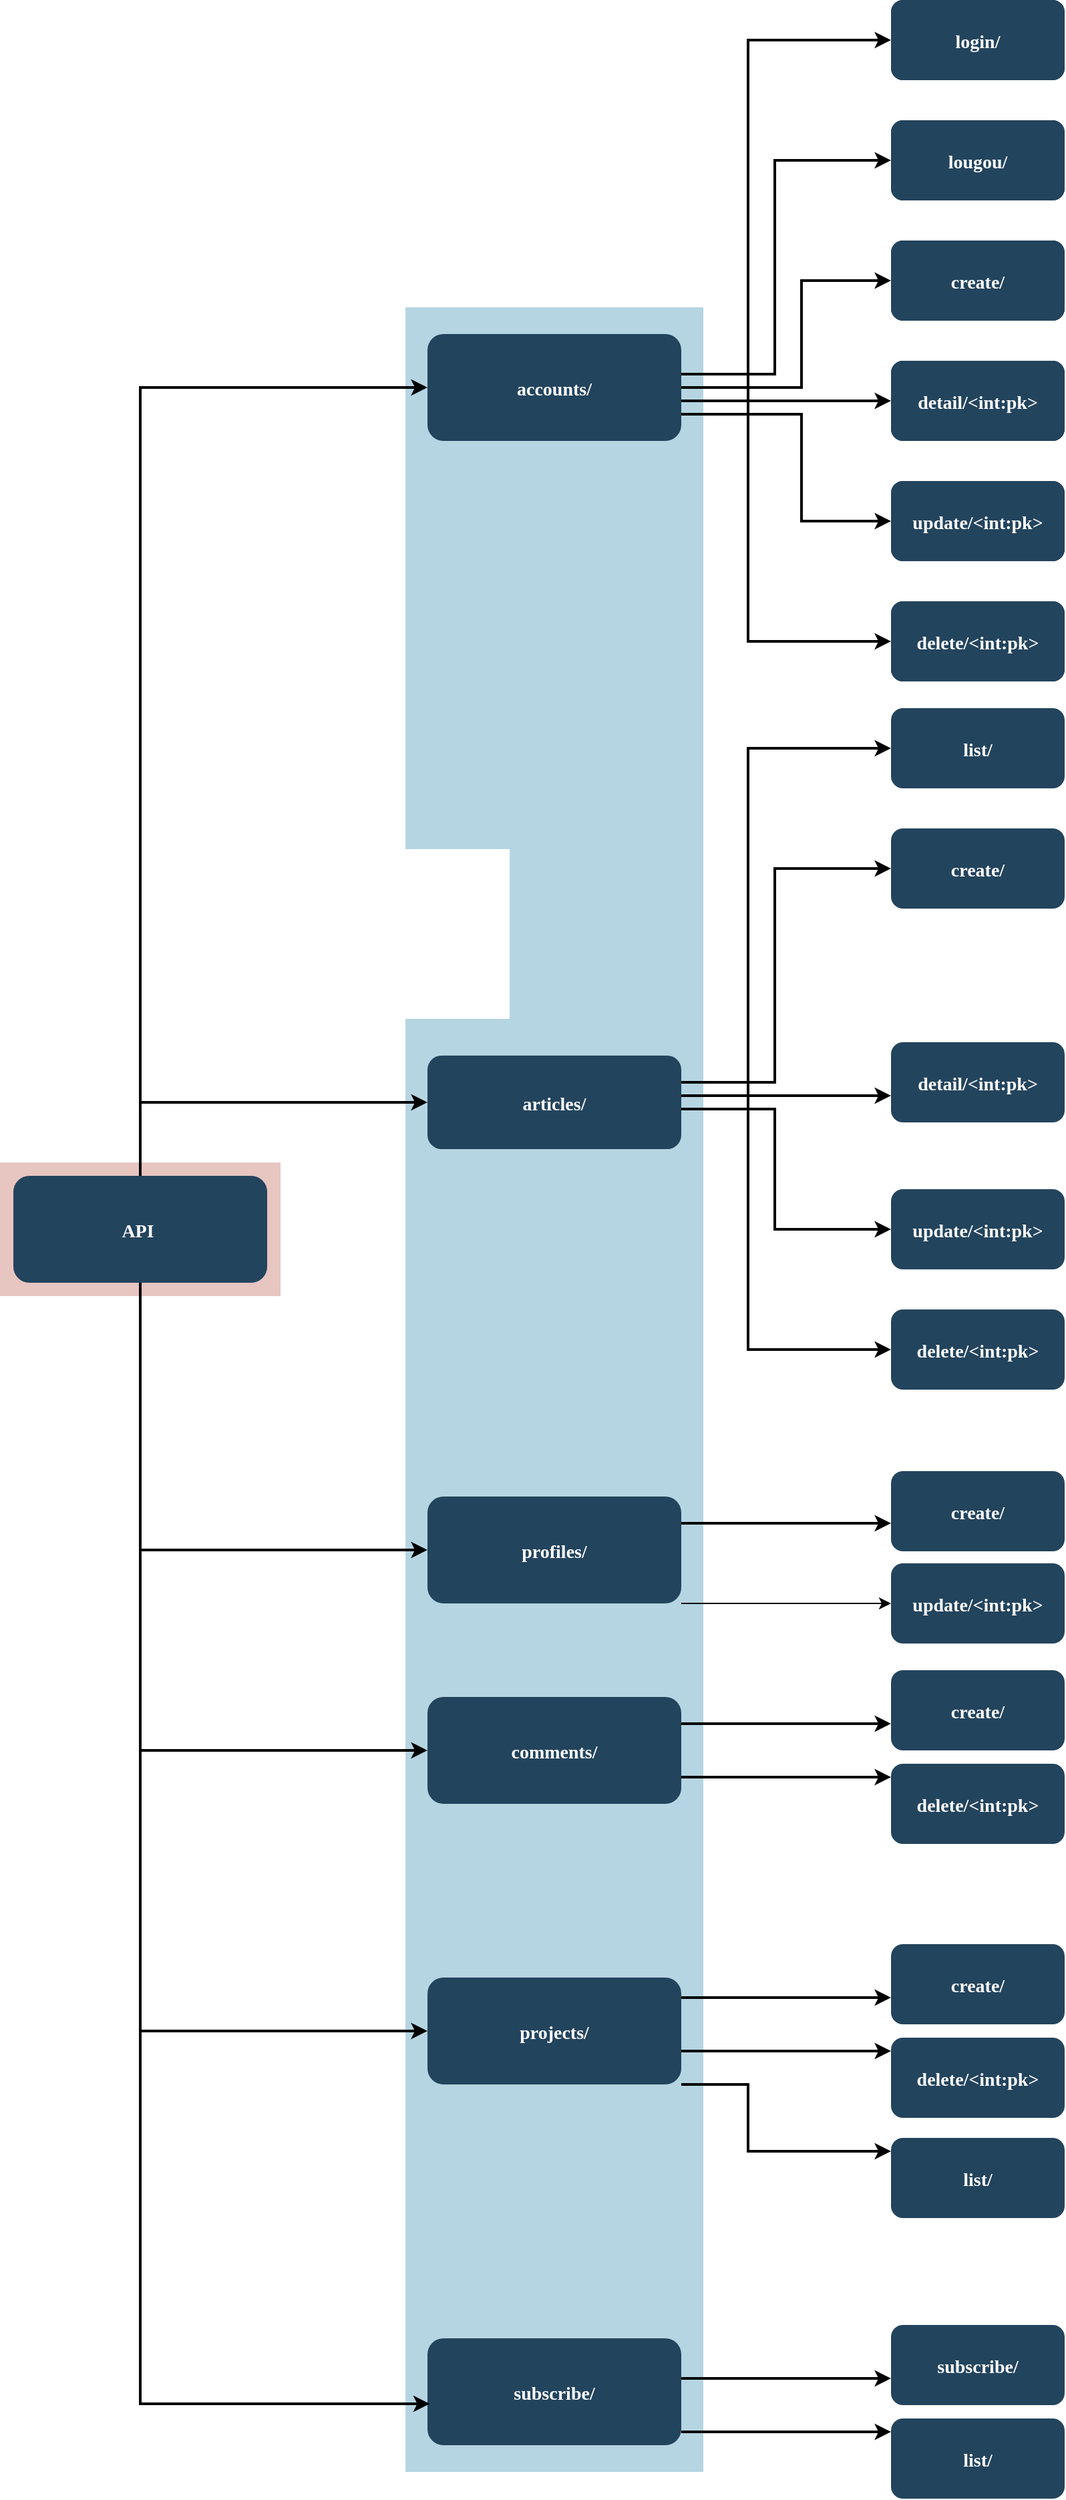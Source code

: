 <mxfile version="14.9.5" type="github">
  <diagram name="Page-1" id="2c0d36ab-eaac-3732-788b-9136903baeff">
    <mxGraphModel dx="1376" dy="896" grid="1" gridSize="10" guides="1" tooltips="1" connect="1" arrows="1" fold="1" page="1" pageScale="1.5" pageWidth="1169" pageHeight="827" background="none" math="0" shadow="0">
      <root>
        <mxCell id="0" />
        <mxCell id="1" parent="0" />
        <mxCell id="123" value="" style="fillColor=#AE4132;strokeColor=none;opacity=30;" parent="1" vertex="1">
          <mxGeometry x="80" y="950" width="210" height="100.0" as="geometry" />
        </mxCell>
        <mxCell id="122" value="" style="fillColor=#10739E;strokeColor=none;opacity=30;" parent="1" vertex="1">
          <mxGeometry x="383.5" y="310" width="223" height="1620" as="geometry" />
        </mxCell>
        <mxCell id="2" value="API " style="rounded=1;fillColor=#23445D;gradientColor=none;strokeColor=none;fontColor=#FFFFFF;fontStyle=1;fontFamily=Tahoma;fontSize=14" parent="1" vertex="1">
          <mxGeometry x="90" y="960" width="190" height="80" as="geometry" />
        </mxCell>
        <mxCell id="4" value="comments/" style="rounded=1;fillColor=#23445D;gradientColor=none;strokeColor=none;fontColor=#FFFFFF;fontStyle=1;fontFamily=Tahoma;fontSize=14" parent="1" vertex="1">
          <mxGeometry x="400" y="1350" width="190" height="80" as="geometry" />
        </mxCell>
        <mxCell id="9" value="" style="edgeStyle=elbowEdgeStyle;elbow=vertical;strokeWidth=2;rounded=0;entryX=0;entryY=0.5;entryDx=0;entryDy=0;" parent="1" source="2" target="4" edge="1">
          <mxGeometry x="630" y="210" width="100" height="100" as="geometry">
            <mxPoint x="630" y="310" as="sourcePoint" />
            <mxPoint x="730" y="210" as="targetPoint" />
            <Array as="points">
              <mxPoint x="300" y="1390" />
              <mxPoint x="340" y="1450" />
              <mxPoint x="185" y="1281" />
              <mxPoint x="1420" y="210" />
              <mxPoint x="920" y="210" />
            </Array>
          </mxGeometry>
        </mxCell>
        <mxCell id="Rwygspdtjg8wQTCgL86O-278" style="edgeStyle=orthogonalEdgeStyle;rounded=0;orthogonalLoop=1;jettySize=auto;html=1;fontStyle=1;shadow=0;" edge="1" parent="1" source="10" target="Rwygspdtjg8wQTCgL86O-261">
          <mxGeometry relative="1" as="geometry">
            <Array as="points">
              <mxPoint x="630" y="1280" />
              <mxPoint x="630" y="1280" />
            </Array>
          </mxGeometry>
        </mxCell>
        <mxCell id="10" value="profiles/" style="rounded=1;fillColor=#23445D;gradientColor=none;strokeColor=none;fontColor=#FFFFFF;fontStyle=1;fontFamily=Tahoma;fontSize=14" parent="1" vertex="1">
          <mxGeometry x="400" y="1200" width="190" height="80" as="geometry" />
        </mxCell>
        <mxCell id="12" value="articles/" style="rounded=1;fillColor=#23445D;gradientColor=none;strokeColor=none;fontColor=#FFFFFF;fontStyle=1;fontFamily=Tahoma;fontSize=14" parent="1" vertex="1">
          <mxGeometry x="400" y="870" width="190" height="70" as="geometry" />
        </mxCell>
        <mxCell id="13" value="accounts/" style="rounded=1;fillColor=#23445D;gradientColor=none;strokeColor=none;fontColor=#FFFFFF;fontStyle=1;fontFamily=Tahoma;fontSize=14" parent="1" vertex="1">
          <mxGeometry x="400" y="330" width="190" height="80" as="geometry" />
        </mxCell>
        <mxCell id="16" value="login/" style="rounded=1;fillColor=#23445D;gradientColor=none;strokeColor=none;fontColor=#FFFFFF;fontStyle=1;fontFamily=Tahoma;fontSize=14" parent="1" vertex="1">
          <mxGeometry x="747" y="80" width="130" height="60" as="geometry" />
        </mxCell>
        <mxCell id="17" value="lougou/" style="rounded=1;fillColor=#23445D;gradientColor=none;strokeColor=none;fontColor=#FFFFFF;fontStyle=1;fontFamily=Tahoma;fontSize=14" parent="1" vertex="1">
          <mxGeometry x="747" y="170" width="130" height="60" as="geometry" />
        </mxCell>
        <mxCell id="18" value="create/" style="rounded=1;fillColor=#23445D;gradientColor=none;strokeColor=none;fontColor=#FFFFFF;fontStyle=1;fontFamily=Tahoma;fontSize=14" parent="1" vertex="1">
          <mxGeometry x="747" y="260" width="130" height="60" as="geometry" />
        </mxCell>
        <mxCell id="19" value="    detail/&lt;int:pk&gt;    " style="rounded=1;fillColor=#23445D;gradientColor=none;strokeColor=none;fontColor=#FFFFFF;fontStyle=1;fontFamily=Tahoma;fontSize=14" parent="1" vertex="1">
          <mxGeometry x="747" y="350" width="130" height="60" as="geometry" />
        </mxCell>
        <mxCell id="20" value="update/&lt;int:pk&gt;" style="rounded=1;fillColor=#23445D;gradientColor=none;strokeColor=none;fontColor=#FFFFFF;fontStyle=1;fontFamily=Tahoma;fontSize=14" parent="1" vertex="1">
          <mxGeometry x="747" y="440" width="130" height="60" as="geometry" />
        </mxCell>
        <mxCell id="23" value="delete/&lt;int:pk&gt;" style="rounded=1;fillColor=#23445D;gradientColor=none;strokeColor=none;fontColor=#FFFFFF;fontStyle=1;fontFamily=Tahoma;fontSize=14" parent="1" vertex="1">
          <mxGeometry x="747" y="530.0" width="130" height="60" as="geometry" />
        </mxCell>
        <mxCell id="59" value="" style="edgeStyle=elbowEdgeStyle;elbow=vertical;strokeWidth=2;rounded=0;entryX=0;entryY=0.5;entryDx=0;entryDy=0;" parent="1" source="2" target="12" edge="1">
          <mxGeometry x="640" y="220" width="100" height="100" as="geometry">
            <mxPoint x="1155" y="270" as="sourcePoint" />
            <mxPoint x="390" y="905" as="targetPoint" />
            <Array as="points">
              <mxPoint x="290" y="905" />
              <mxPoint x="350" y="1080" />
              <mxPoint x="830" y="210" />
            </Array>
          </mxGeometry>
        </mxCell>
        <mxCell id="61" value="" style="edgeStyle=elbowEdgeStyle;elbow=vertical;strokeWidth=2;rounded=0" parent="1" source="2" target="13" edge="1">
          <mxGeometry x="270" y="130" width="100" height="100" as="geometry">
            <mxPoint x="270" y="230" as="sourcePoint" />
            <mxPoint x="370" y="130" as="targetPoint" />
            <Array as="points">
              <mxPoint x="330" y="370" />
            </Array>
          </mxGeometry>
        </mxCell>
        <mxCell id="64" value="" style="edgeStyle=elbowEdgeStyle;elbow=horizontal;strokeWidth=2;rounded=0" parent="1" source="13" target="16" edge="1">
          <mxGeometry x="270" y="130" width="100" height="100" as="geometry">
            <mxPoint x="270" y="230" as="sourcePoint" />
            <mxPoint x="370" y="130" as="targetPoint" />
            <Array as="points">
              <mxPoint x="640" y="290" />
              <mxPoint x="630" y="350" />
              <mxPoint x="640" y="110" />
            </Array>
          </mxGeometry>
        </mxCell>
        <mxCell id="65" value="" style="edgeStyle=elbowEdgeStyle;elbow=horizontal;strokeWidth=2;rounded=0" parent="1" source="13" target="17" edge="1">
          <mxGeometry x="270" y="130" width="100" height="100" as="geometry">
            <mxPoint x="270" y="230" as="sourcePoint" />
            <mxPoint x="370" y="130" as="targetPoint" />
            <Array as="points">
              <mxPoint x="660" y="360" />
              <mxPoint x="690" y="200" />
            </Array>
          </mxGeometry>
        </mxCell>
        <mxCell id="66" value="" style="edgeStyle=elbowEdgeStyle;elbow=horizontal;strokeWidth=2;rounded=0" parent="1" source="13" target="18" edge="1">
          <mxGeometry x="270" y="130" width="100" height="100" as="geometry">
            <mxPoint x="270" y="230" as="sourcePoint" />
            <mxPoint x="370" y="130" as="targetPoint" />
            <Array as="points">
              <mxPoint x="680" y="370" />
              <mxPoint x="680" y="360" />
              <mxPoint x="680" y="380" />
              <mxPoint x="680" y="360" />
            </Array>
          </mxGeometry>
        </mxCell>
        <mxCell id="67" value="" style="edgeStyle=elbowEdgeStyle;elbow=horizontal;strokeWidth=2;rounded=0" parent="1" source="13" target="19" edge="1">
          <mxGeometry x="270" y="130" width="100" height="100" as="geometry">
            <mxPoint x="270" y="230" as="sourcePoint" />
            <mxPoint x="370" y="130" as="targetPoint" />
            <Array as="points">
              <mxPoint x="680" y="380" />
              <mxPoint x="495" y="570" />
            </Array>
          </mxGeometry>
        </mxCell>
        <mxCell id="68" value="" style="edgeStyle=elbowEdgeStyle;elbow=horizontal;strokeWidth=2;rounded=0" parent="1" source="13" target="20" edge="1">
          <mxGeometry x="270" y="130" width="100" height="100" as="geometry">
            <mxPoint x="270" y="230" as="sourcePoint" />
            <mxPoint x="370" y="130" as="targetPoint" />
            <Array as="points">
              <mxPoint x="680" y="390" />
              <mxPoint x="680" y="480" />
              <mxPoint x="640" y="470" />
              <mxPoint x="495" y="610" />
            </Array>
          </mxGeometry>
        </mxCell>
        <mxCell id="69" value="" style="edgeStyle=elbowEdgeStyle;elbow=horizontal;strokeWidth=2;rounded=0" parent="1" source="13" target="23" edge="1">
          <mxGeometry x="270" y="130" width="100" height="100" as="geometry">
            <mxPoint x="270" y="230" as="sourcePoint" />
            <mxPoint x="370" y="130" as="targetPoint" />
            <Array as="points">
              <mxPoint x="640" y="560" />
              <mxPoint x="630" y="400" />
              <mxPoint x="660" y="390" />
              <mxPoint x="690" y="560" />
              <mxPoint x="495" y="660" />
            </Array>
          </mxGeometry>
        </mxCell>
        <mxCell id="103" value="" style="edgeStyle=elbowEdgeStyle;elbow=vertical;strokeWidth=2;rounded=0;exitX=0.5;exitY=1;exitDx=0;exitDy=0;entryX=0;entryY=0.5;entryDx=0;entryDy=0;" parent="1" source="2" target="10" edge="1">
          <mxGeometry x="270" y="130" width="100" height="100" as="geometry">
            <mxPoint x="270" y="230" as="sourcePoint" />
            <mxPoint x="390" y="1290" as="targetPoint" />
            <Array as="points">
              <mxPoint x="300" y="1240" />
              <mxPoint x="220" y="1290" />
              <mxPoint x="810" y="1360" />
              <mxPoint x="150" y="1280" />
              <mxPoint x="840" y="1290" />
              <mxPoint x="190" y="1300" />
            </Array>
          </mxGeometry>
        </mxCell>
        <mxCell id="pL0hDHovjiFTsYnt9vv7-123" value="subscribe/" style="rounded=1;fillColor=#23445D;gradientColor=none;strokeColor=none;fontColor=#FFFFFF;fontStyle=1;fontFamily=Tahoma;fontSize=14" parent="1" vertex="1">
          <mxGeometry x="400" y="1830" width="190" height="80" as="geometry" />
        </mxCell>
        <mxCell id="pL0hDHovjiFTsYnt9vv7-124" value="projects/" style="rounded=1;fillColor=#23445D;gradientColor=none;strokeColor=none;fontColor=#FFFFFF;fontStyle=1;fontFamily=Tahoma;fontSize=14" parent="1" vertex="1">
          <mxGeometry x="400" y="1560" width="190" height="80" as="geometry" />
        </mxCell>
        <mxCell id="Rwygspdtjg8wQTCgL86O-130" value="" style="edgeStyle=elbowEdgeStyle;elbow=vertical;strokeWidth=2;rounded=0;entryX=0.009;entryY=0.616;entryDx=0;entryDy=0;entryPerimeter=0;" edge="1" parent="1" target="pL0hDHovjiFTsYnt9vv7-123">
          <mxGeometry x="630" y="720" width="100" height="100" as="geometry">
            <mxPoint x="185" y="1060" as="sourcePoint" />
            <mxPoint x="400" y="1750" as="targetPoint" />
            <Array as="points">
              <mxPoint x="280" y="1879" />
              <mxPoint x="340" y="1960" />
              <mxPoint x="185" y="1791" />
              <mxPoint x="1420" y="720" />
              <mxPoint x="920" y="720" />
            </Array>
          </mxGeometry>
        </mxCell>
        <mxCell id="Rwygspdtjg8wQTCgL86O-131" value="" style="edgeStyle=elbowEdgeStyle;elbow=vertical;strokeWidth=2;rounded=0" edge="1" parent="1">
          <mxGeometry x="630" y="570" width="100" height="100" as="geometry">
            <mxPoint x="185" y="1140" as="sourcePoint" />
            <mxPoint x="400" y="1600" as="targetPoint" />
            <Array as="points">
              <mxPoint x="360" y="1600" />
              <mxPoint x="340" y="1810" />
              <mxPoint x="185" y="1641" />
              <mxPoint x="1420" y="570" />
              <mxPoint x="920" y="570" />
            </Array>
          </mxGeometry>
        </mxCell>
        <mxCell id="Rwygspdtjg8wQTCgL86O-132" value="list/" style="rounded=1;fillColor=#23445D;gradientColor=none;strokeColor=none;fontColor=#FFFFFF;fontStyle=1;fontFamily=Tahoma;fontSize=14" vertex="1" parent="1">
          <mxGeometry x="747" y="610" width="130" height="60" as="geometry" />
        </mxCell>
        <mxCell id="Rwygspdtjg8wQTCgL86O-133" value="create/" style="rounded=1;fillColor=#23445D;gradientColor=none;strokeColor=none;fontColor=#FFFFFF;fontStyle=1;fontFamily=Tahoma;fontSize=14" vertex="1" parent="1">
          <mxGeometry x="747" y="700" width="130" height="60" as="geometry" />
        </mxCell>
        <mxCell id="Rwygspdtjg8wQTCgL86O-135" value="    detail/&lt;int:pk&gt;    " style="rounded=1;fillColor=#23445D;gradientColor=none;strokeColor=none;fontColor=#FFFFFF;fontStyle=1;fontFamily=Tahoma;fontSize=14" vertex="1" parent="1">
          <mxGeometry x="747" y="860" width="130" height="60" as="geometry" />
        </mxCell>
        <mxCell id="Rwygspdtjg8wQTCgL86O-136" value="update/&lt;int:pk&gt;" style="rounded=1;fillColor=#23445D;gradientColor=none;strokeColor=none;fontColor=#FFFFFF;fontStyle=1;fontFamily=Tahoma;fontSize=14" vertex="1" parent="1">
          <mxGeometry x="747" y="970" width="130" height="60" as="geometry" />
        </mxCell>
        <mxCell id="Rwygspdtjg8wQTCgL86O-137" value="delete/&lt;int:pk&gt;" style="rounded=1;fillColor=#23445D;gradientColor=none;strokeColor=none;fontColor=#FFFFFF;fontStyle=1;fontFamily=Tahoma;fontSize=14" vertex="1" parent="1">
          <mxGeometry x="747" y="1060" width="130" height="60" as="geometry" />
        </mxCell>
        <mxCell id="Rwygspdtjg8wQTCgL86O-138" value="" style="edgeStyle=elbowEdgeStyle;elbow=horizontal;strokeWidth=2;rounded=0" edge="1" parent="1" target="Rwygspdtjg8wQTCgL86O-132">
          <mxGeometry x="270" y="660" width="100" height="100" as="geometry">
            <mxPoint x="590" y="900" as="sourcePoint" />
            <mxPoint x="370" y="660" as="targetPoint" />
            <Array as="points">
              <mxPoint x="640" y="820" />
              <mxPoint x="630" y="880" />
              <mxPoint x="640" y="640" />
            </Array>
          </mxGeometry>
        </mxCell>
        <mxCell id="Rwygspdtjg8wQTCgL86O-139" value="" style="edgeStyle=elbowEdgeStyle;elbow=horizontal;strokeWidth=2;rounded=0" edge="1" parent="1" target="Rwygspdtjg8wQTCgL86O-133">
          <mxGeometry x="270" y="660" width="100" height="100" as="geometry">
            <mxPoint x="590" y="890" as="sourcePoint" />
            <mxPoint x="370" y="660" as="targetPoint" />
            <Array as="points">
              <mxPoint x="660" y="890" />
              <mxPoint x="690" y="730" />
            </Array>
          </mxGeometry>
        </mxCell>
        <mxCell id="Rwygspdtjg8wQTCgL86O-141" value="" style="edgeStyle=elbowEdgeStyle;elbow=horizontal;strokeWidth=2;rounded=0" edge="1" parent="1" target="Rwygspdtjg8wQTCgL86O-135">
          <mxGeometry x="270" y="660" width="100" height="100" as="geometry">
            <mxPoint x="590" y="900" as="sourcePoint" />
            <mxPoint x="370" y="660" as="targetPoint" />
            <Array as="points">
              <mxPoint x="710" y="900" />
              <mxPoint x="680" y="910" />
              <mxPoint x="495" y="1100" />
            </Array>
          </mxGeometry>
        </mxCell>
        <mxCell id="Rwygspdtjg8wQTCgL86O-142" value="" style="edgeStyle=elbowEdgeStyle;elbow=horizontal;strokeWidth=2;rounded=0" edge="1" parent="1" target="Rwygspdtjg8wQTCgL86O-136">
          <mxGeometry x="270" y="660" width="100" height="100" as="geometry">
            <mxPoint x="590" y="910" as="sourcePoint" />
            <mxPoint x="370" y="660" as="targetPoint" />
            <Array as="points">
              <mxPoint x="660" y="960" />
              <mxPoint x="680" y="1010" />
              <mxPoint x="640" y="1000" />
              <mxPoint x="495" y="1140" />
            </Array>
          </mxGeometry>
        </mxCell>
        <mxCell id="Rwygspdtjg8wQTCgL86O-143" value="" style="edgeStyle=elbowEdgeStyle;elbow=horizontal;strokeWidth=2;rounded=0" edge="1" parent="1" target="Rwygspdtjg8wQTCgL86O-137">
          <mxGeometry x="270" y="660" width="100" height="100" as="geometry">
            <mxPoint x="590" y="900" as="sourcePoint" />
            <mxPoint x="370" y="660" as="targetPoint" />
            <Array as="points">
              <mxPoint x="640" y="1090" />
              <mxPoint x="630" y="930" />
              <mxPoint x="660" y="920" />
              <mxPoint x="690" y="1090" />
              <mxPoint x="495" y="1190" />
            </Array>
          </mxGeometry>
        </mxCell>
        <mxCell id="Rwygspdtjg8wQTCgL86O-203" value="login/" style="rounded=1;fillColor=#23445D;gradientColor=none;strokeColor=none;fontColor=#FFFFFF;fontStyle=1;fontFamily=Tahoma;fontSize=14" vertex="1" parent="1">
          <mxGeometry x="747" y="80" width="130" height="60" as="geometry" />
        </mxCell>
        <mxCell id="Rwygspdtjg8wQTCgL86O-204" value="lougou/" style="rounded=1;fillColor=#23445D;gradientColor=none;strokeColor=none;fontColor=#FFFFFF;fontStyle=1;fontFamily=Tahoma;fontSize=14" vertex="1" parent="1">
          <mxGeometry x="747" y="170" width="130" height="60" as="geometry" />
        </mxCell>
        <mxCell id="Rwygspdtjg8wQTCgL86O-205" value="create/" style="rounded=1;fillColor=#23445D;gradientColor=none;strokeColor=none;fontColor=#FFFFFF;fontStyle=1;fontFamily=Tahoma;fontSize=14" vertex="1" parent="1">
          <mxGeometry x="747" y="260" width="130" height="60" as="geometry" />
        </mxCell>
        <mxCell id="Rwygspdtjg8wQTCgL86O-206" value="    detail/&lt;int:pk&gt;    " style="rounded=1;fillColor=#23445D;gradientColor=none;strokeColor=none;fontColor=#FFFFFF;fontStyle=1;fontFamily=Tahoma;fontSize=14" vertex="1" parent="1">
          <mxGeometry x="747" y="350" width="130" height="60" as="geometry" />
        </mxCell>
        <mxCell id="Rwygspdtjg8wQTCgL86O-207" value="update/&lt;int:pk&gt;" style="rounded=1;fillColor=#23445D;gradientColor=none;strokeColor=none;fontColor=#FFFFFF;fontStyle=1;fontFamily=Tahoma;fontSize=14" vertex="1" parent="1">
          <mxGeometry x="747" y="440" width="130" height="60" as="geometry" />
        </mxCell>
        <mxCell id="Rwygspdtjg8wQTCgL86O-208" value="delete/&lt;int:pk&gt;" style="rounded=1;fillColor=#23445D;gradientColor=none;strokeColor=none;fontColor=#FFFFFF;fontStyle=1;fontFamily=Tahoma;fontSize=14" vertex="1" parent="1">
          <mxGeometry x="747" y="530.0" width="130" height="60" as="geometry" />
        </mxCell>
        <mxCell id="Rwygspdtjg8wQTCgL86O-241" value="" style="edgeStyle=elbowEdgeStyle;elbow=horizontal;strokeWidth=2;rounded=0;" edge="1" parent="1">
          <mxGeometry x="270" y="1130" width="100" height="100" as="geometry">
            <mxPoint x="590" y="1370" as="sourcePoint" />
            <mxPoint x="747" y="1370" as="targetPoint" />
            <Array as="points">
              <mxPoint x="680" y="1370" />
              <mxPoint x="680" y="1360" />
              <mxPoint x="680" y="1380" />
              <mxPoint x="680" y="1360" />
            </Array>
          </mxGeometry>
        </mxCell>
        <mxCell id="Rwygspdtjg8wQTCgL86O-244" value="" style="edgeStyle=elbowEdgeStyle;elbow=horizontal;strokeWidth=2;rounded=0" edge="1" parent="1">
          <mxGeometry x="270" y="1170" width="100" height="100" as="geometry">
            <mxPoint x="590" y="1410" as="sourcePoint" />
            <mxPoint x="747" y="1410" as="targetPoint" />
            <Array as="points">
              <mxPoint x="640" y="1600" />
              <mxPoint x="630" y="1440" />
              <mxPoint x="660" y="1430" />
              <mxPoint x="690" y="1600" />
              <mxPoint x="495" y="1700" />
            </Array>
          </mxGeometry>
        </mxCell>
        <mxCell id="Rwygspdtjg8wQTCgL86O-247" value="create/" style="rounded=1;fillColor=#23445D;gradientColor=none;strokeColor=none;fontColor=#FFFFFF;fontStyle=1;fontFamily=Tahoma;fontSize=14" vertex="1" parent="1">
          <mxGeometry x="747" y="1330" width="130" height="60" as="geometry" />
        </mxCell>
        <mxCell id="Rwygspdtjg8wQTCgL86O-250" value="delete/&lt;int:pk&gt;" style="rounded=1;fillColor=#23445D;gradientColor=none;strokeColor=none;fontColor=#FFFFFF;fontStyle=1;fontFamily=Tahoma;fontSize=14" vertex="1" parent="1">
          <mxGeometry x="747" y="1400" width="130" height="60" as="geometry" />
        </mxCell>
        <mxCell id="Rwygspdtjg8wQTCgL86O-259" value="create/" style="rounded=1;fillColor=#23445D;gradientColor=none;strokeColor=none;fontColor=#FFFFFF;fontStyle=1;fontFamily=Tahoma;fontSize=14" vertex="1" parent="1">
          <mxGeometry x="747" y="1181" width="130" height="60" as="geometry" />
        </mxCell>
        <mxCell id="Rwygspdtjg8wQTCgL86O-261" value="update/&lt;int:pk&gt;" style="rounded=1;fillColor=#23445D;gradientColor=none;strokeColor=none;fontColor=#FFFFFF;fontStyle=1;fontFamily=Tahoma;fontSize=14" vertex="1" parent="1">
          <mxGeometry x="747" y="1250" width="130" height="60" as="geometry" />
        </mxCell>
        <mxCell id="Rwygspdtjg8wQTCgL86O-277" value="" style="edgeStyle=elbowEdgeStyle;elbow=horizontal;strokeWidth=2;rounded=0;" edge="1" parent="1">
          <mxGeometry x="270" y="980" width="100" height="100" as="geometry">
            <mxPoint x="590" y="1220" as="sourcePoint" />
            <mxPoint x="747" y="1220" as="targetPoint" />
            <Array as="points">
              <mxPoint x="650" y="1160" />
              <mxPoint x="680" y="1210" />
              <mxPoint x="680" y="1230" />
              <mxPoint x="680" y="1210" />
            </Array>
          </mxGeometry>
        </mxCell>
        <mxCell id="Rwygspdtjg8wQTCgL86O-280" value="" style="edgeStyle=elbowEdgeStyle;elbow=horizontal;strokeWidth=2;rounded=0;" edge="1" parent="1">
          <mxGeometry x="270" y="1335" width="100" height="100" as="geometry">
            <mxPoint x="590" y="1575" as="sourcePoint" />
            <mxPoint x="747" y="1575" as="targetPoint" />
            <Array as="points">
              <mxPoint x="680" y="1575" />
              <mxPoint x="680" y="1565" />
              <mxPoint x="680" y="1585" />
              <mxPoint x="680" y="1565" />
            </Array>
          </mxGeometry>
        </mxCell>
        <mxCell id="Rwygspdtjg8wQTCgL86O-281" value="" style="edgeStyle=elbowEdgeStyle;elbow=horizontal;strokeWidth=2;rounded=0" edge="1" parent="1">
          <mxGeometry x="270" y="1375" width="100" height="100" as="geometry">
            <mxPoint x="590" y="1615" as="sourcePoint" />
            <mxPoint x="747" y="1615" as="targetPoint" />
            <Array as="points">
              <mxPoint x="640" y="1805" />
              <mxPoint x="630" y="1645" />
              <mxPoint x="660" y="1635" />
              <mxPoint x="690" y="1805" />
              <mxPoint x="495" y="1905" />
            </Array>
          </mxGeometry>
        </mxCell>
        <mxCell id="Rwygspdtjg8wQTCgL86O-282" value="create/" style="rounded=1;fillColor=#23445D;gradientColor=none;strokeColor=none;fontColor=#FFFFFF;fontStyle=1;fontFamily=Tahoma;fontSize=14" vertex="1" parent="1">
          <mxGeometry x="747" y="1535" width="130" height="60" as="geometry" />
        </mxCell>
        <mxCell id="Rwygspdtjg8wQTCgL86O-283" value="delete/&lt;int:pk&gt;" style="rounded=1;fillColor=#23445D;gradientColor=none;strokeColor=none;fontColor=#FFFFFF;fontStyle=1;fontFamily=Tahoma;fontSize=14" vertex="1" parent="1">
          <mxGeometry x="747" y="1605" width="130" height="60" as="geometry" />
        </mxCell>
        <mxCell id="Rwygspdtjg8wQTCgL86O-284" value="" style="edgeStyle=elbowEdgeStyle;elbow=horizontal;strokeWidth=2;rounded=0;exitX=1;exitY=1;exitDx=0;exitDy=0;" edge="1" parent="1" source="pL0hDHovjiFTsYnt9vv7-124">
          <mxGeometry x="270" y="1450" width="100" height="100" as="geometry">
            <mxPoint x="590" y="1690" as="sourcePoint" />
            <mxPoint x="747" y="1690" as="targetPoint" />
            <Array as="points">
              <mxPoint x="640" y="1880" />
              <mxPoint x="630" y="1720" />
              <mxPoint x="660" y="1710" />
              <mxPoint x="690" y="1880" />
              <mxPoint x="495" y="1980" />
            </Array>
          </mxGeometry>
        </mxCell>
        <mxCell id="Rwygspdtjg8wQTCgL86O-285" value="list/" style="rounded=1;fillColor=#23445D;gradientColor=none;strokeColor=none;fontColor=#FFFFFF;fontStyle=1;fontFamily=Tahoma;fontSize=14" vertex="1" parent="1">
          <mxGeometry x="747" y="1680" width="130" height="60" as="geometry" />
        </mxCell>
        <mxCell id="Rwygspdtjg8wQTCgL86O-286" value="" style="edgeStyle=elbowEdgeStyle;elbow=horizontal;strokeWidth=2;rounded=0;" edge="1" parent="1">
          <mxGeometry x="270" y="1620" width="100" height="100" as="geometry">
            <mxPoint x="590" y="1860" as="sourcePoint" />
            <mxPoint x="747" y="1860" as="targetPoint" />
            <Array as="points">
              <mxPoint x="680" y="1860" />
              <mxPoint x="680" y="1850" />
              <mxPoint x="680" y="1870" />
              <mxPoint x="680" y="1850" />
            </Array>
          </mxGeometry>
        </mxCell>
        <mxCell id="Rwygspdtjg8wQTCgL86O-287" value="" style="edgeStyle=elbowEdgeStyle;elbow=horizontal;strokeWidth=2;rounded=0" edge="1" parent="1">
          <mxGeometry x="270" y="1660" width="100" height="100" as="geometry">
            <mxPoint x="590" y="1900" as="sourcePoint" />
            <mxPoint x="747" y="1900" as="targetPoint" />
            <Array as="points">
              <mxPoint x="640" y="2090" />
              <mxPoint x="630" y="1930" />
              <mxPoint x="660" y="1920" />
              <mxPoint x="690" y="2090" />
              <mxPoint x="495" y="2190" />
            </Array>
          </mxGeometry>
        </mxCell>
        <mxCell id="Rwygspdtjg8wQTCgL86O-288" value="subscribe/" style="rounded=1;fillColor=#23445D;gradientColor=none;strokeColor=none;fontColor=#FFFFFF;fontStyle=1;fontFamily=Tahoma;fontSize=14" vertex="1" parent="1">
          <mxGeometry x="747" y="1820" width="130" height="60" as="geometry" />
        </mxCell>
        <mxCell id="Rwygspdtjg8wQTCgL86O-289" value="list/" style="rounded=1;fillColor=#23445D;gradientColor=none;strokeColor=none;fontColor=#FFFFFF;fontStyle=1;fontFamily=Tahoma;fontSize=14" vertex="1" parent="1">
          <mxGeometry x="747" y="1890" width="130" height="60" as="geometry" />
        </mxCell>
      </root>
    </mxGraphModel>
  </diagram>
</mxfile>
